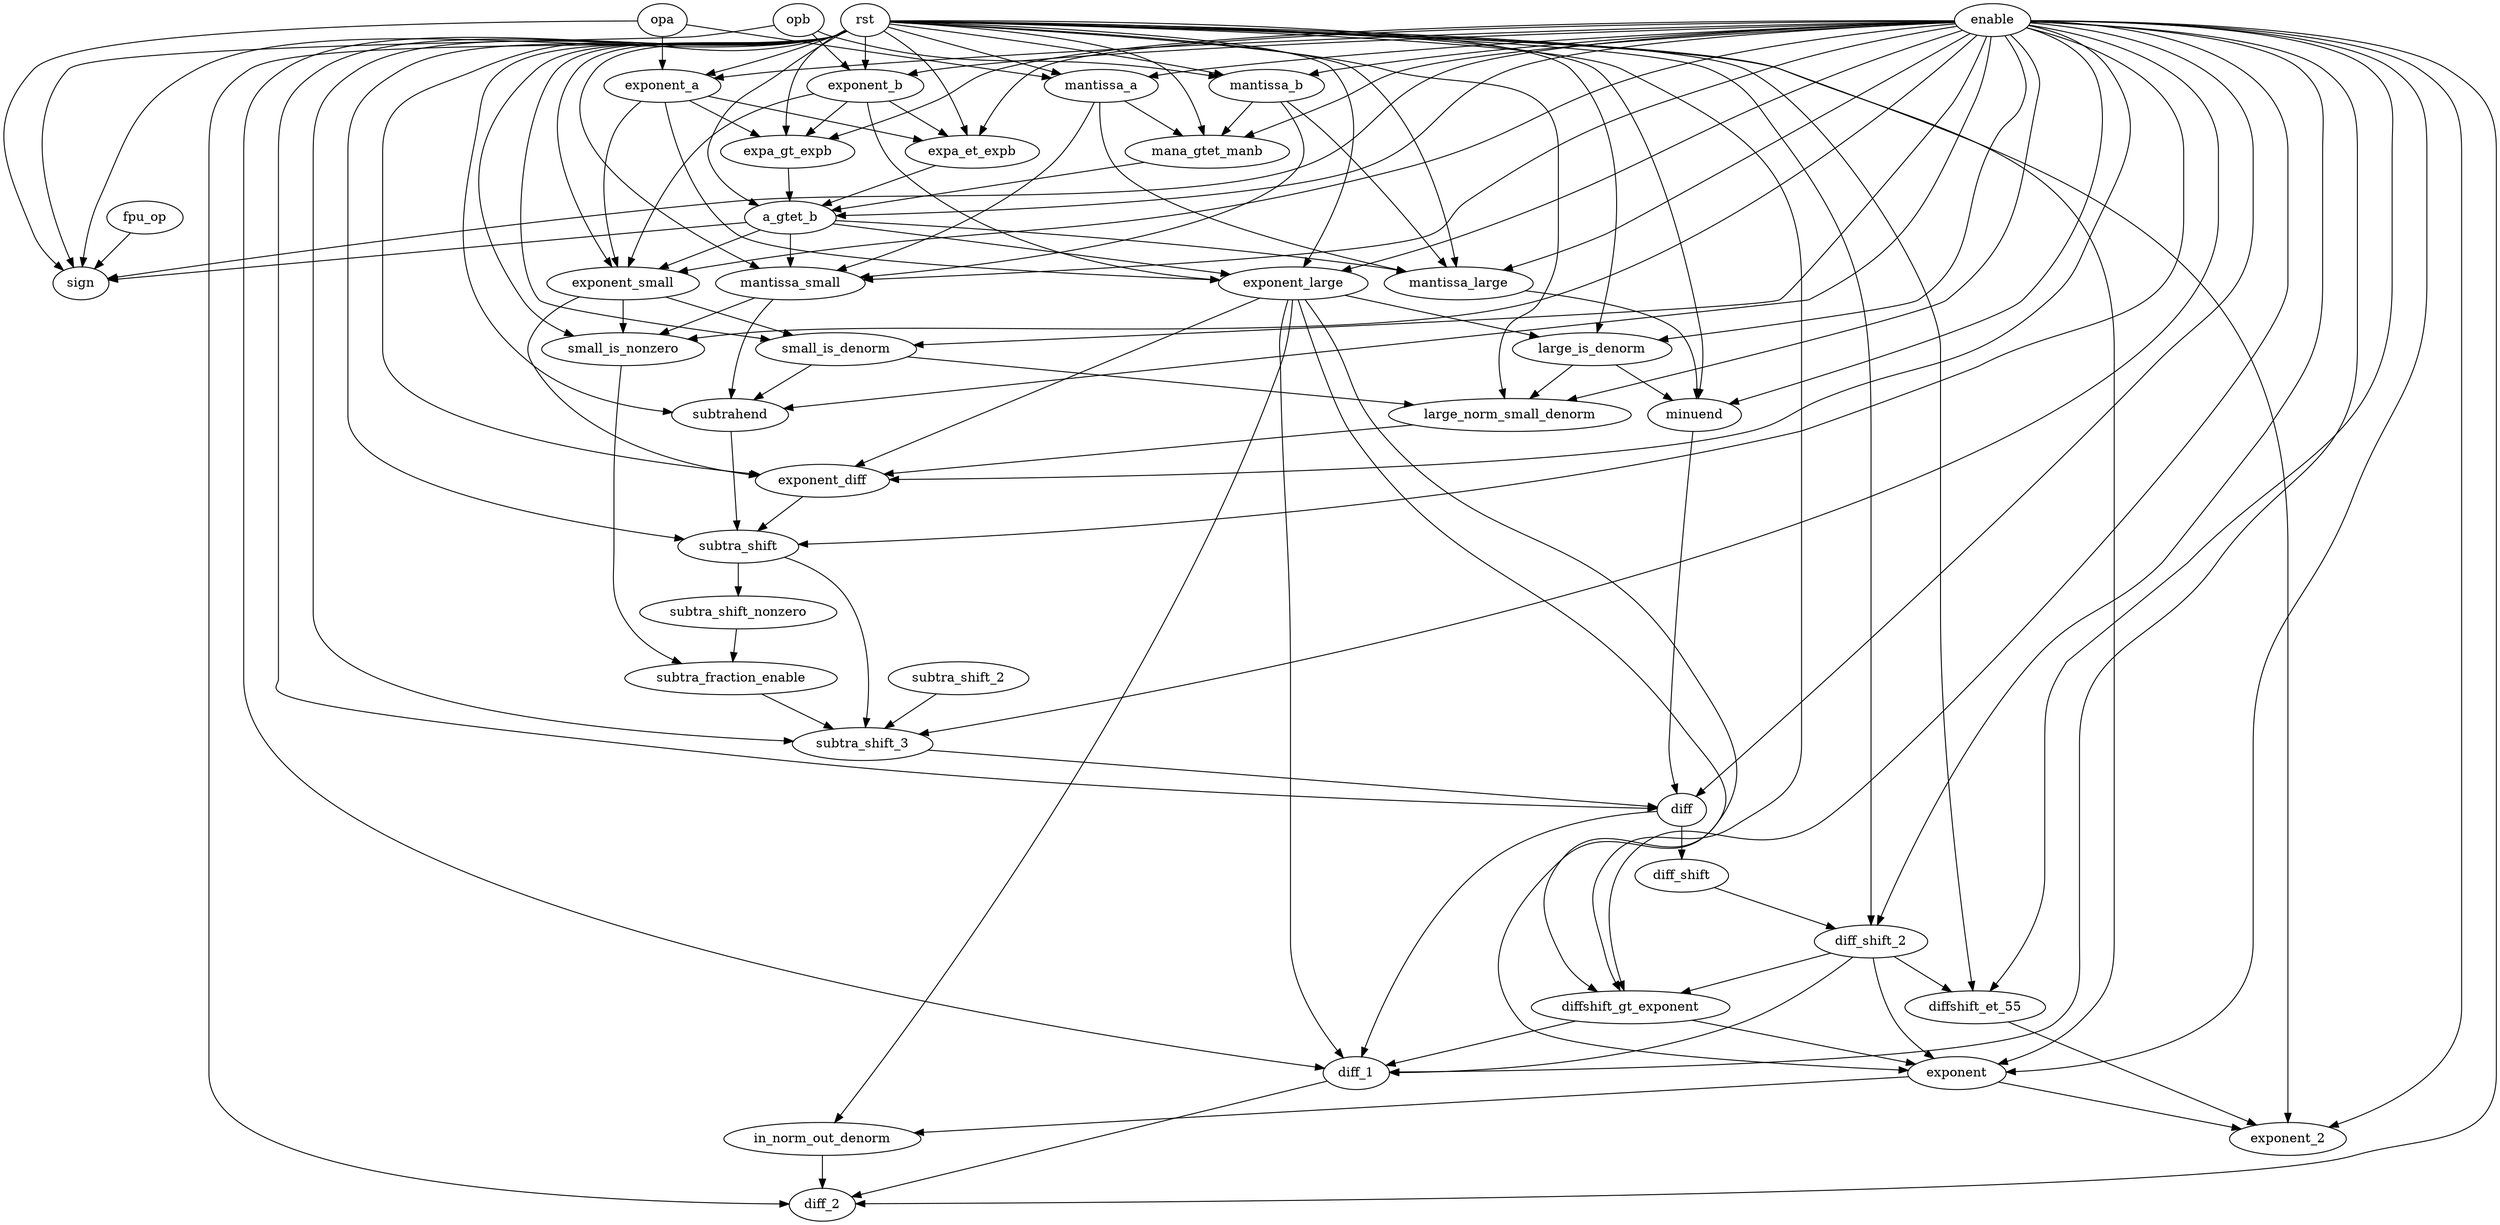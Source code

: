 strict digraph "" {
	fpu_op -> sign	 [weight=1.0];
	exponent_diff -> subtra_shift	 [weight=1.0];
	mantissa_large -> minuend	 [weight=1.0];
	minuend -> diff	 [weight=1.0];
	diff -> diff_shift	 [weight=56.0];
	diff -> diff_1	 [weight=1.0];
	large_is_denorm -> minuend	 [weight=1.0];
	large_is_denorm -> large_norm_small_denorm	 [weight=1.0];
	exponent_b -> exponent_large	 [weight=1.0];
	exponent_b -> exponent_small	 [weight=1.0];
	exponent_b -> expa_et_expb	 [weight=1.0];
	exponent_b -> expa_gt_expb	 [weight=1.0];
	exponent_large -> exponent_diff	 [weight=1.0];
	exponent_large -> large_is_denorm	 [weight=1.0];
	exponent_large -> exponent	 [weight=1.0];
	exponent_large -> in_norm_out_denorm	 [weight=1.0];
	exponent_large -> diffshift_gt_exponent	 [weight=1.0];
	exponent_large -> diff_1	 [weight=1.0];
	exponent -> in_norm_out_denorm	 [weight=1.0];
	exponent -> exponent_2	 [weight=1.0];
	subtrahend -> subtra_shift	 [weight=1.0];
	subtra_shift -> subtra_shift_3	 [weight=1.0];
	subtra_shift -> subtra_shift_nonzero	 [weight=1.0];
	diffshift_et_55 -> exponent_2	 [weight=1.0];
	in_norm_out_denorm -> diff_2	 [weight=1.0];
	exponent_small -> exponent_diff	 [weight=1.0];
	exponent_small -> small_is_nonzero	 [weight=1.0];
	exponent_small -> small_is_denorm	 [weight=1.0];
	diffshift_gt_exponent -> exponent	 [weight=1.0];
	diffshift_gt_exponent -> diff_1	 [weight=1.0];
	subtra_shift_3 -> diff	 [weight=1.0];
	subtra_shift_2 -> subtra_shift_3	 [weight=1.0];
	subtra_fraction_enable -> subtra_shift_3	 [weight=1.0];
	enable -> exponent_diff	 [weight=1.0];
	enable -> mantissa_large	 [weight=1.0];
	enable -> minuend	 [weight=1.0];
	enable -> diff	 [weight=1.0];
	enable -> large_is_denorm	 [weight=1.0];
	enable -> exponent_b	 [weight=1.0];
	enable -> exponent_large	 [weight=1.0];
	enable -> exponent	 [weight=1.0];
	enable -> subtrahend	 [weight=1.0];
	enable -> subtra_shift	 [weight=1.0];
	enable -> diffshift_et_55	 [weight=1.0];
	enable -> exponent_small	 [weight=1.0];
	enable -> diffshift_gt_exponent	 [weight=1.0];
	enable -> subtra_shift_3	 [weight=1.0];
	enable -> expa_et_expb	 [weight=1.0];
	enable -> mantissa_a	 [weight=1.0];
	enable -> diff_shift_2	 [weight=1.0];
	enable -> large_norm_small_denorm	 [weight=1.0];
	enable -> small_is_nonzero	 [weight=1.0];
	enable -> exponent_a	 [weight=1.0];
	enable -> mana_gtet_manb	 [weight=1.0];
	enable -> sign	 [weight=1.0];
	enable -> diff_2	 [weight=1.0];
	enable -> mantissa_small	 [weight=1.0];
	enable -> diff_1	 [weight=1.0];
	enable -> exponent_2	 [weight=1.0];
	enable -> a_gtet_b	 [weight=1.0];
	enable -> small_is_denorm	 [weight=1.0];
	enable -> mantissa_b	 [weight=1.0];
	enable -> expa_gt_expb	 [weight=1.0];
	expa_et_expb -> a_gtet_b	 [weight=1.0];
	mantissa_a -> mantissa_large	 [weight=1.0];
	mantissa_a -> mana_gtet_manb	 [weight=1.0];
	mantissa_a -> mantissa_small	 [weight=1.0];
	diff_shift_2 -> exponent	 [weight=1.0];
	diff_shift_2 -> diffshift_et_55	 [weight=1.0];
	diff_shift_2 -> diffshift_gt_exponent	 [weight=1.0];
	diff_shift_2 -> diff_1	 [weight=1.0];
	large_norm_small_denorm -> exponent_diff	 [weight=1.0];
	diff_shift -> diff_shift_2	 [weight=1.0];
	small_is_nonzero -> subtra_fraction_enable	 [weight=1.0];
	exponent_a -> exponent_large	 [weight=1.0];
	exponent_a -> exponent_small	 [weight=1.0];
	exponent_a -> expa_et_expb	 [weight=1.0];
	exponent_a -> expa_gt_expb	 [weight=1.0];
	mana_gtet_manb -> a_gtet_b	 [weight=1.0];
	opb -> exponent_b	 [weight=1.0];
	opb -> sign	 [weight=1.0];
	opb -> mantissa_b	 [weight=1.0];
	rst -> exponent_diff	 [weight=2.0];
	rst -> mantissa_large	 [weight=2.0];
	rst -> minuend	 [weight=2.0];
	rst -> diff	 [weight=2.0];
	rst -> large_is_denorm	 [weight=2.0];
	rst -> exponent_b	 [weight=2.0];
	rst -> exponent_large	 [weight=2.0];
	rst -> exponent	 [weight=2.0];
	rst -> subtrahend	 [weight=2.0];
	rst -> subtra_shift	 [weight=2.0];
	rst -> diffshift_et_55	 [weight=2.0];
	rst -> exponent_small	 [weight=2.0];
	rst -> diffshift_gt_exponent	 [weight=2.0];
	rst -> subtra_shift_3	 [weight=2.0];
	rst -> expa_et_expb	 [weight=2.0];
	rst -> mantissa_a	 [weight=2.0];
	rst -> diff_shift_2	 [weight=2.0];
	rst -> large_norm_small_denorm	 [weight=2.0];
	rst -> small_is_nonzero	 [weight=2.0];
	rst -> exponent_a	 [weight=2.0];
	rst -> mana_gtet_manb	 [weight=2.0];
	rst -> sign	 [weight=2.0];
	rst -> diff_2	 [weight=2.0];
	rst -> mantissa_small	 [weight=2.0];
	rst -> diff_1	 [weight=2.0];
	rst -> exponent_2	 [weight=2.0];
	rst -> a_gtet_b	 [weight=2.0];
	rst -> small_is_denorm	 [weight=2.0];
	rst -> mantissa_b	 [weight=2.0];
	rst -> expa_gt_expb	 [weight=2.0];
	mantissa_small -> subtrahend	 [weight=1.0];
	mantissa_small -> small_is_nonzero	 [weight=1.0];
	diff_1 -> diff_2	 [weight=1.0];
	a_gtet_b -> mantissa_large	 [weight=1.0];
	a_gtet_b -> exponent_large	 [weight=1.0];
	a_gtet_b -> exponent_small	 [weight=1.0];
	a_gtet_b -> sign	 [weight=1.0];
	a_gtet_b -> mantissa_small	 [weight=1.0];
	small_is_denorm -> subtrahend	 [weight=1.0];
	small_is_denorm -> large_norm_small_denorm	 [weight=1.0];
	mantissa_b -> mantissa_large	 [weight=1.0];
	mantissa_b -> mana_gtet_manb	 [weight=1.0];
	mantissa_b -> mantissa_small	 [weight=1.0];
	subtra_shift_nonzero -> subtra_fraction_enable	 [weight=1.0];
	expa_gt_expb -> a_gtet_b	 [weight=1.0];
	opa -> mantissa_a	 [weight=1.0];
	opa -> exponent_a	 [weight=1.0];
	opa -> sign	 [weight=1.0];
}
